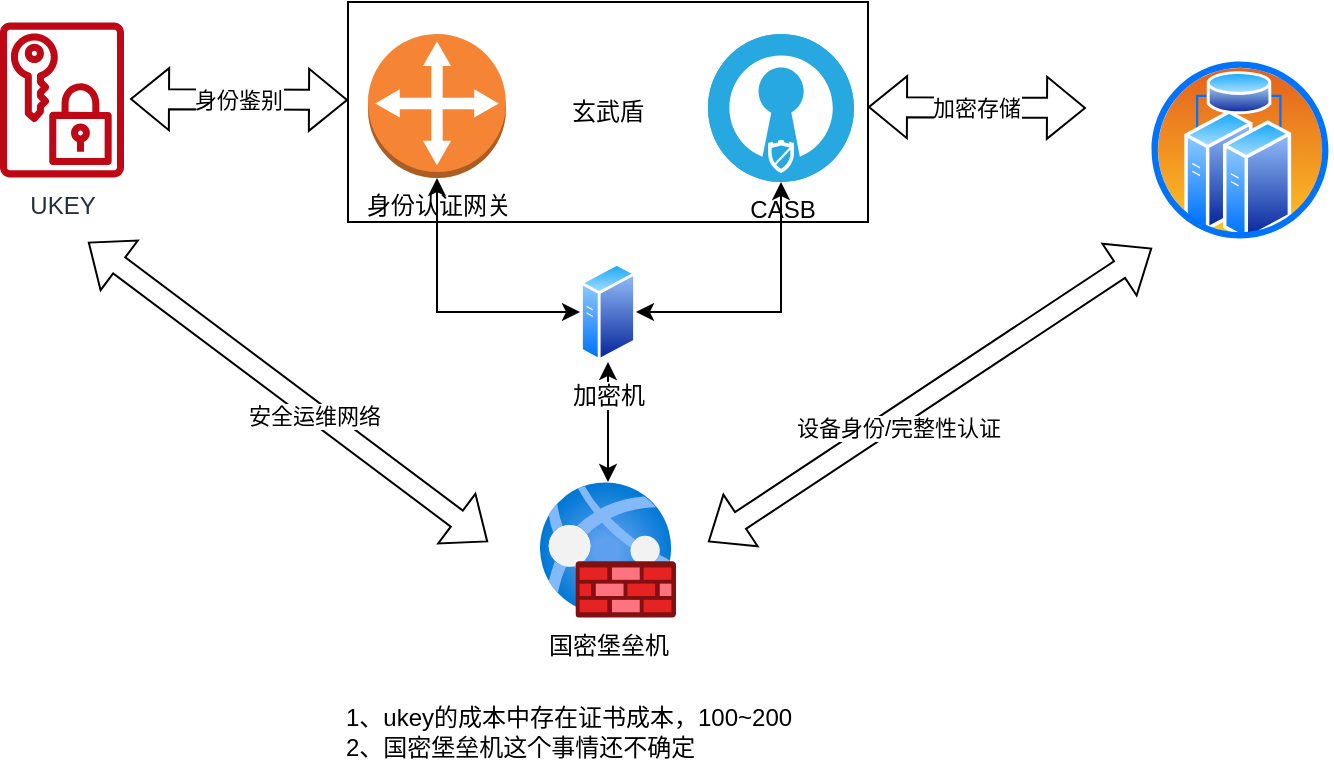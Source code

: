 <mxfile version="15.8.6" type="github">
  <diagram id="ZnlW9dyg7hoxjNr_jYjr" name="Page-1">
    <mxGraphModel dx="1418" dy="694" grid="1" gridSize="10" guides="1" tooltips="1" connect="1" arrows="1" fold="1" page="1" pageScale="1" pageWidth="827" pageHeight="1169" math="0" shadow="0">
      <root>
        <mxCell id="0" />
        <mxCell id="1" parent="0" />
        <mxCell id="pzsMb4ebbFXju3fP4moq-2" value="UKEY" style="sketch=0;outlineConnect=0;fontColor=#232F3E;gradientColor=none;fillColor=#BF0816;strokeColor=none;dashed=0;verticalLabelPosition=bottom;verticalAlign=top;align=center;html=1;fontSize=12;fontStyle=0;aspect=fixed;pointerEvents=1;shape=mxgraph.aws4.data_encryption_key;" vertex="1" parent="1">
          <mxGeometry x="76" y="190" width="62" height="78" as="geometry" />
        </mxCell>
        <mxCell id="pzsMb4ebbFXju3fP4moq-4" value="身份鉴别" style="shape=flexArrow;endArrow=classic;startArrow=classic;html=1;rounded=0;" edge="1" parent="1">
          <mxGeometry width="100" height="100" relative="1" as="geometry">
            <mxPoint x="141" y="228.5" as="sourcePoint" />
            <mxPoint x="250" y="229" as="targetPoint" />
          </mxGeometry>
        </mxCell>
        <mxCell id="pzsMb4ebbFXju3fP4moq-7" value="" style="aspect=fixed;perimeter=ellipsePerimeter;html=1;align=center;shadow=0;dashed=0;spacingTop=3;image;image=img/lib/active_directory/cluster_server.svg;" vertex="1" parent="1">
          <mxGeometry x="650" y="208" width="92" height="92" as="geometry" />
        </mxCell>
        <mxCell id="pzsMb4ebbFXju3fP4moq-8" value="加密存储" style="shape=flexArrow;endArrow=classic;startArrow=classic;html=1;rounded=0;" edge="1" parent="1">
          <mxGeometry width="100" height="100" relative="1" as="geometry">
            <mxPoint x="510" y="232.5" as="sourcePoint" />
            <mxPoint x="619" y="233" as="targetPoint" />
          </mxGeometry>
        </mxCell>
        <mxCell id="pzsMb4ebbFXju3fP4moq-11" value="" style="group" vertex="1" connectable="0" parent="1">
          <mxGeometry x="250" y="180" width="260" height="110" as="geometry" />
        </mxCell>
        <mxCell id="pzsMb4ebbFXju3fP4moq-9" value="玄武盾" style="rounded=0;whiteSpace=wrap;html=1;" vertex="1" parent="pzsMb4ebbFXju3fP4moq-11">
          <mxGeometry width="260" height="110" as="geometry" />
        </mxCell>
        <mxCell id="pzsMb4ebbFXju3fP4moq-3" value="身份认证网关" style="outlineConnect=0;dashed=0;verticalLabelPosition=bottom;verticalAlign=top;align=center;html=1;shape=mxgraph.aws3.customer_gateway;fillColor=#F58534;gradientColor=none;" vertex="1" parent="pzsMb4ebbFXju3fP4moq-11">
          <mxGeometry x="10" y="16" width="69" height="72" as="geometry" />
        </mxCell>
        <mxCell id="pzsMb4ebbFXju3fP4moq-6" value="CASB" style="fillColor=#28A8E0;verticalLabelPosition=bottom;sketch=0;html=1;strokeColor=#ffffff;verticalAlign=top;align=center;points=[[0.145,0.145,0],[0.5,0,0],[0.855,0.145,0],[1,0.5,0],[0.855,0.855,0],[0.5,1,0],[0.145,0.855,0],[0,0.5,0]];pointerEvents=1;shape=mxgraph.cisco_safe.compositeIcon;bgIcon=ellipse;resIcon=mxgraph.cisco_safe.capability.casb;" vertex="1" parent="pzsMb4ebbFXju3fP4moq-11">
          <mxGeometry x="180" y="16" width="73" height="74" as="geometry" />
        </mxCell>
        <mxCell id="pzsMb4ebbFXju3fP4moq-20" value="" style="edgeStyle=orthogonalEdgeStyle;rounded=0;orthogonalLoop=1;jettySize=auto;html=1;startArrow=classic;startFill=1;" edge="1" parent="1" source="pzsMb4ebbFXju3fP4moq-12" target="pzsMb4ebbFXju3fP4moq-17">
          <mxGeometry relative="1" as="geometry" />
        </mxCell>
        <mxCell id="pzsMb4ebbFXju3fP4moq-12" value="国密堡垒机" style="aspect=fixed;html=1;points=[];align=center;image;fontSize=12;image=img/lib/azure2/networking/Web_Application_Firewall_Policies_WAF.svg;" vertex="1" parent="1">
          <mxGeometry x="346" y="420" width="68" height="68" as="geometry" />
        </mxCell>
        <mxCell id="pzsMb4ebbFXju3fP4moq-13" value="" style="shape=flexArrow;endArrow=classic;startArrow=classic;html=1;rounded=0;entryX=0.022;entryY=1.033;entryDx=0;entryDy=0;entryPerimeter=0;" edge="1" parent="1" target="pzsMb4ebbFXju3fP4moq-7">
          <mxGeometry width="100" height="100" relative="1" as="geometry">
            <mxPoint x="430" y="450" as="sourcePoint" />
            <mxPoint x="640" y="310" as="targetPoint" />
          </mxGeometry>
        </mxCell>
        <mxCell id="pzsMb4ebbFXju3fP4moq-15" value="设备身份/完整性认证" style="edgeLabel;html=1;align=center;verticalAlign=middle;resizable=0;points=[];" vertex="1" connectable="0" parent="pzsMb4ebbFXju3fP4moq-13">
          <mxGeometry x="-0.178" y="-4" relative="1" as="geometry">
            <mxPoint x="1" as="offset" />
          </mxGeometry>
        </mxCell>
        <mxCell id="pzsMb4ebbFXju3fP4moq-14" value="" style="shape=flexArrow;endArrow=classic;startArrow=classic;html=1;rounded=0;" edge="1" parent="1">
          <mxGeometry width="100" height="100" relative="1" as="geometry">
            <mxPoint x="120" y="300" as="sourcePoint" />
            <mxPoint x="320" y="450" as="targetPoint" />
          </mxGeometry>
        </mxCell>
        <mxCell id="pzsMb4ebbFXju3fP4moq-16" value="安全运维网络" style="edgeLabel;html=1;align=center;verticalAlign=middle;resizable=0;points=[];" vertex="1" connectable="0" parent="pzsMb4ebbFXju3fP4moq-14">
          <mxGeometry x="0.141" y="-1" relative="1" as="geometry">
            <mxPoint x="-1" as="offset" />
          </mxGeometry>
        </mxCell>
        <mxCell id="pzsMb4ebbFXju3fP4moq-17" value="加密机" style="aspect=fixed;perimeter=ellipsePerimeter;html=1;align=center;shadow=0;dashed=0;spacingTop=3;image;image=img/lib/active_directory/generic_server.svg;" vertex="1" parent="1">
          <mxGeometry x="366" y="310" width="28.0" height="50" as="geometry" />
        </mxCell>
        <mxCell id="pzsMb4ebbFXju3fP4moq-18" style="edgeStyle=orthogonalEdgeStyle;rounded=0;orthogonalLoop=1;jettySize=auto;html=1;exitX=0.5;exitY=1;exitDx=0;exitDy=0;exitPerimeter=0;entryX=0;entryY=0.5;entryDx=0;entryDy=0;startArrow=classic;startFill=1;" edge="1" parent="1" source="pzsMb4ebbFXju3fP4moq-3" target="pzsMb4ebbFXju3fP4moq-17">
          <mxGeometry relative="1" as="geometry" />
        </mxCell>
        <mxCell id="pzsMb4ebbFXju3fP4moq-19" style="edgeStyle=orthogonalEdgeStyle;rounded=0;orthogonalLoop=1;jettySize=auto;html=1;exitX=0.5;exitY=1;exitDx=0;exitDy=0;exitPerimeter=0;entryX=1;entryY=0.5;entryDx=0;entryDy=0;startArrow=classic;startFill=1;" edge="1" parent="1" source="pzsMb4ebbFXju3fP4moq-6" target="pzsMb4ebbFXju3fP4moq-17">
          <mxGeometry relative="1" as="geometry" />
        </mxCell>
        <mxCell id="pzsMb4ebbFXju3fP4moq-21" value="&lt;div style=&quot;text-align: left&quot;&gt;&lt;span&gt;1、ukey的成本中存在证书成本，100~200&lt;/span&gt;&lt;/div&gt;&lt;div style=&quot;text-align: left&quot;&gt;&lt;span&gt;2、国密堡垒机这个事情还不确定&lt;/span&gt;&lt;/div&gt;" style="text;html=1;resizable=0;autosize=1;align=center;verticalAlign=middle;points=[];fillColor=none;strokeColor=none;rounded=0;" vertex="1" parent="1">
          <mxGeometry x="240" y="530" width="240" height="30" as="geometry" />
        </mxCell>
      </root>
    </mxGraphModel>
  </diagram>
</mxfile>
